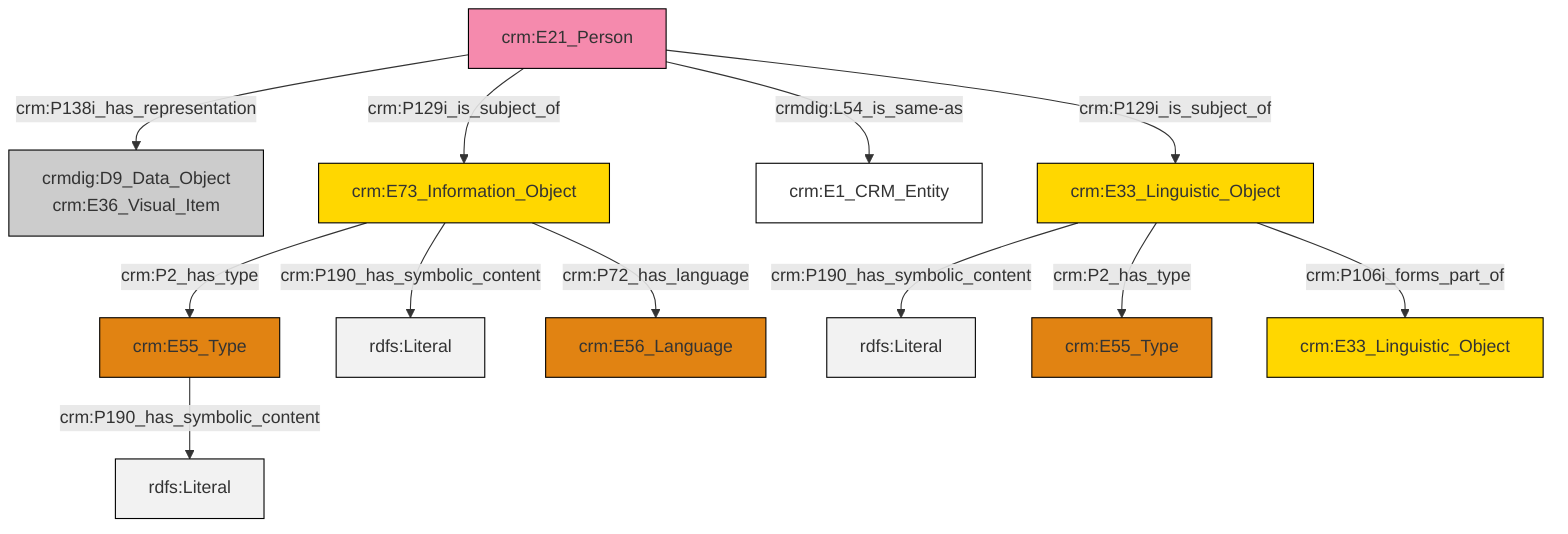 graph TD
classDef Literal fill:#f2f2f2,stroke:#000000;
classDef CRM_Entity fill:#FFFFFF,stroke:#000000;
classDef Temporal_Entity fill:#00C9E6, stroke:#000000;
classDef Type fill:#E18312, stroke:#000000;
classDef Time-Span fill:#2C9C91, stroke:#000000;
classDef Appellation fill:#FFEB7F, stroke:#000000;
classDef Place fill:#008836, stroke:#000000;
classDef Persistent_Item fill:#B266B2, stroke:#000000;
classDef Conceptual_Object fill:#FFD700, stroke:#000000;
classDef Physical_Thing fill:#D2B48C, stroke:#000000;
classDef Actor fill:#f58aad, stroke:#000000;
classDef PC_Classes fill:#4ce600, stroke:#000000;
classDef Multi fill:#cccccc,stroke:#000000;

0["crm:E33_Linguistic_Object"]:::Conceptual_Object -->|crm:P190_has_symbolic_content| 4[rdfs:Literal]:::Literal
9["crm:E21_Person"]:::Actor -->|crm:P138i_has_representation| 7["crmdig:D9_Data_Object<br>crm:E36_Visual_Item"]:::Multi
5["crm:E73_Information_Object"]:::Conceptual_Object -->|crm:P2_has_type| 12["crm:E55_Type"]:::Type
0["crm:E33_Linguistic_Object"]:::Conceptual_Object -->|crm:P2_has_type| 2["crm:E55_Type"]:::Type
9["crm:E21_Person"]:::Actor -->|crm:P129i_is_subject_of| 5["crm:E73_Information_Object"]:::Conceptual_Object
9["crm:E21_Person"]:::Actor -->|crmdig:L54_is_same-as| 10["crm:E1_CRM_Entity"]:::CRM_Entity
12["crm:E55_Type"]:::Type -->|crm:P190_has_symbolic_content| 13[rdfs:Literal]:::Literal
5["crm:E73_Information_Object"]:::Conceptual_Object -->|crm:P190_has_symbolic_content| 14[rdfs:Literal]:::Literal
9["crm:E21_Person"]:::Actor -->|crm:P129i_is_subject_of| 0["crm:E33_Linguistic_Object"]:::Conceptual_Object
0["crm:E33_Linguistic_Object"]:::Conceptual_Object -->|crm:P106i_forms_part_of| 15["crm:E33_Linguistic_Object"]:::Conceptual_Object
5["crm:E73_Information_Object"]:::Conceptual_Object -->|crm:P72_has_language| 17["crm:E56_Language"]:::Type